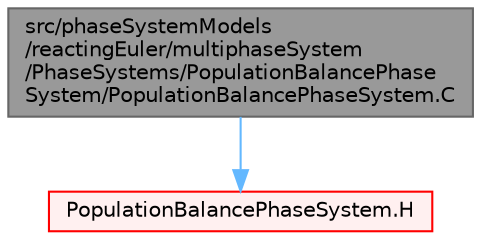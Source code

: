 digraph "src/phaseSystemModels/reactingEuler/multiphaseSystem/PhaseSystems/PopulationBalancePhaseSystem/PopulationBalancePhaseSystem.C"
{
 // LATEX_PDF_SIZE
  bgcolor="transparent";
  edge [fontname=Helvetica,fontsize=10,labelfontname=Helvetica,labelfontsize=10];
  node [fontname=Helvetica,fontsize=10,shape=box,height=0.2,width=0.4];
  Node1 [id="Node000001",label="src/phaseSystemModels\l/reactingEuler/multiphaseSystem\l/PhaseSystems/PopulationBalancePhase\lSystem/PopulationBalancePhaseSystem.C",height=0.2,width=0.4,color="gray40", fillcolor="grey60", style="filled", fontcolor="black",tooltip=" "];
  Node1 -> Node2 [id="edge1_Node000001_Node000002",color="steelblue1",style="solid",tooltip=" "];
  Node2 [id="Node000002",label="PopulationBalancePhaseSystem.H",height=0.2,width=0.4,color="red", fillcolor="#FFF0F0", style="filled",URL="$PopulationBalancePhaseSystem_8H.html",tooltip=" "];
}
